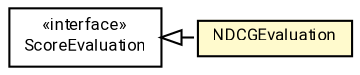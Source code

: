 #!/usr/local/bin/dot
#
# Class diagram 
# Generated by UMLGraph version R5_7_2-60-g0e99a6 (http://www.spinellis.gr/umlgraph/)
#

digraph G {
	graph [fontnames="svg"]
	edge [fontname="Roboto",fontsize=7,labelfontname="Roboto",labelfontsize=7,color="black"];
	node [fontname="Roboto",fontcolor="black",fontsize=8,shape=plaintext,margin=0,width=0,height=0];
	nodesep=0.15;
	ranksep=0.25;
	rankdir=LR;
	// de.lmu.ifi.dbs.elki.evaluation.scores.ScoreEvaluation
	c7223058 [label=<<table title="de.lmu.ifi.dbs.elki.evaluation.scores.ScoreEvaluation" border="0" cellborder="1" cellspacing="0" cellpadding="2" href="ScoreEvaluation.html" target="_parent">
		<tr><td><table border="0" cellspacing="0" cellpadding="1">
		<tr><td align="center" balign="center"> &#171;interface&#187; </td></tr>
		<tr><td align="center" balign="center"> <font face="Roboto">ScoreEvaluation</font> </td></tr>
		</table></td></tr>
		</table>>, URL="ScoreEvaluation.html"];
	// de.lmu.ifi.dbs.elki.evaluation.scores.NDCGEvaluation
	c7223074 [label=<<table title="de.lmu.ifi.dbs.elki.evaluation.scores.NDCGEvaluation" border="0" cellborder="1" cellspacing="0" cellpadding="2" bgcolor="lemonChiffon" href="NDCGEvaluation.html" target="_parent">
		<tr><td><table border="0" cellspacing="0" cellpadding="1">
		<tr><td align="center" balign="center"> <font face="Roboto">NDCGEvaluation</font> </td></tr>
		</table></td></tr>
		</table>>, URL="NDCGEvaluation.html"];
	// de.lmu.ifi.dbs.elki.evaluation.scores.NDCGEvaluation implements de.lmu.ifi.dbs.elki.evaluation.scores.ScoreEvaluation
	c7223058 -> c7223074 [arrowtail=empty,style=dashed,dir=back,weight=9];
}

